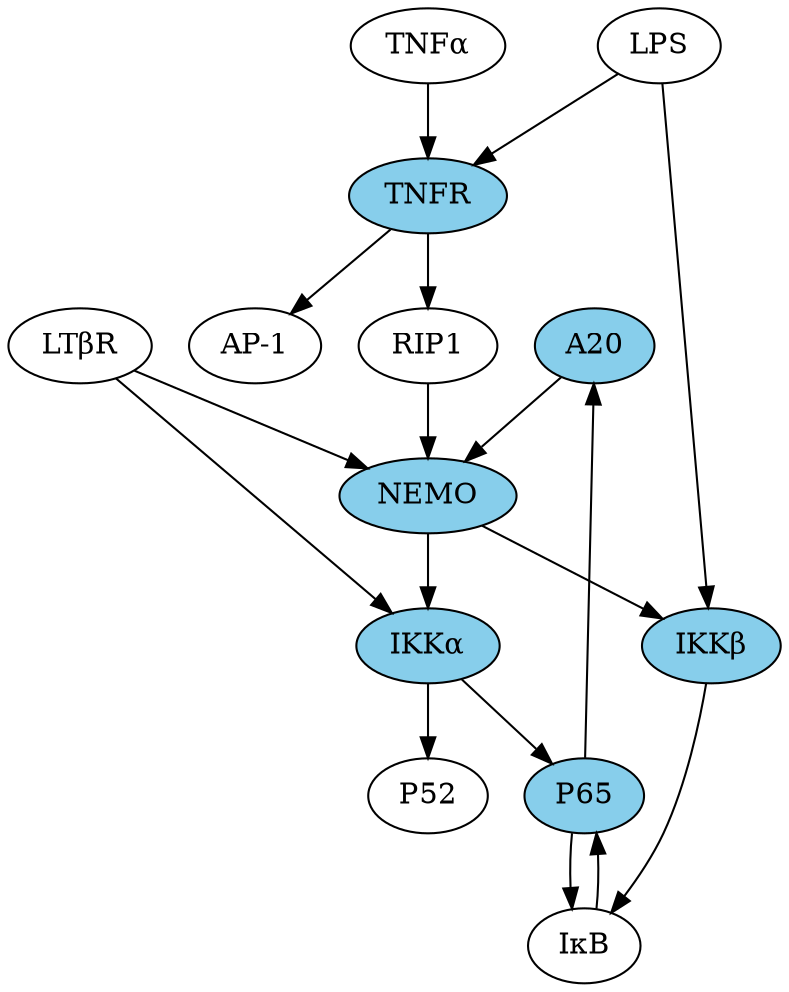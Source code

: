 digraph fgl {
	margin = "0"
	rotate = "0"
	ratio = "fill"
	1 [label = "A20",style="filled",fillcolor="skyblue"]
	2 [label = "AP-1"]
	3 [label = "IκB"]
	4 [label = "IKKα",style="filled",fillcolor="skyblue"]
	5 [label = "IKKβ",style="filled",fillcolor="skyblue"]
	6 [label = "LPS"]
	7 [label = "LTβR"]
	8 [label = "NEMO",style="filled",fillcolor="skyblue"]
	9 [label = "P52"]
	10 [label = "P65",style="filled",fillcolor="skyblue"]
	11 [label = "RIP1"]
	12 [label = "TNFα"]
	13 [label = "TNFR",style="filled",fillcolor="skyblue"]
	1 -> 8 [label = ""]
	3 -> 10
	4 -> 10 [label = ""]
	4 -> 9 [label = ""]
	5 -> 3 [label = ""]
	6 -> 5 [label = ""]
	6 -> 13 [label = ""]
	7 -> 8 [label = ""]
	7 -> 4 [label = ""]
	8 -> 5 [label = ""]
	8 -> 4 [label = ""]
	10 -> 3 [label = ""]
	10 -> 1 [label = ""]
	11 -> 8 [label = ""]
	12 -> 13 [label = ""]
	13 -> 2 [label = ""]
	13 -> 11 [label = ""]
}
